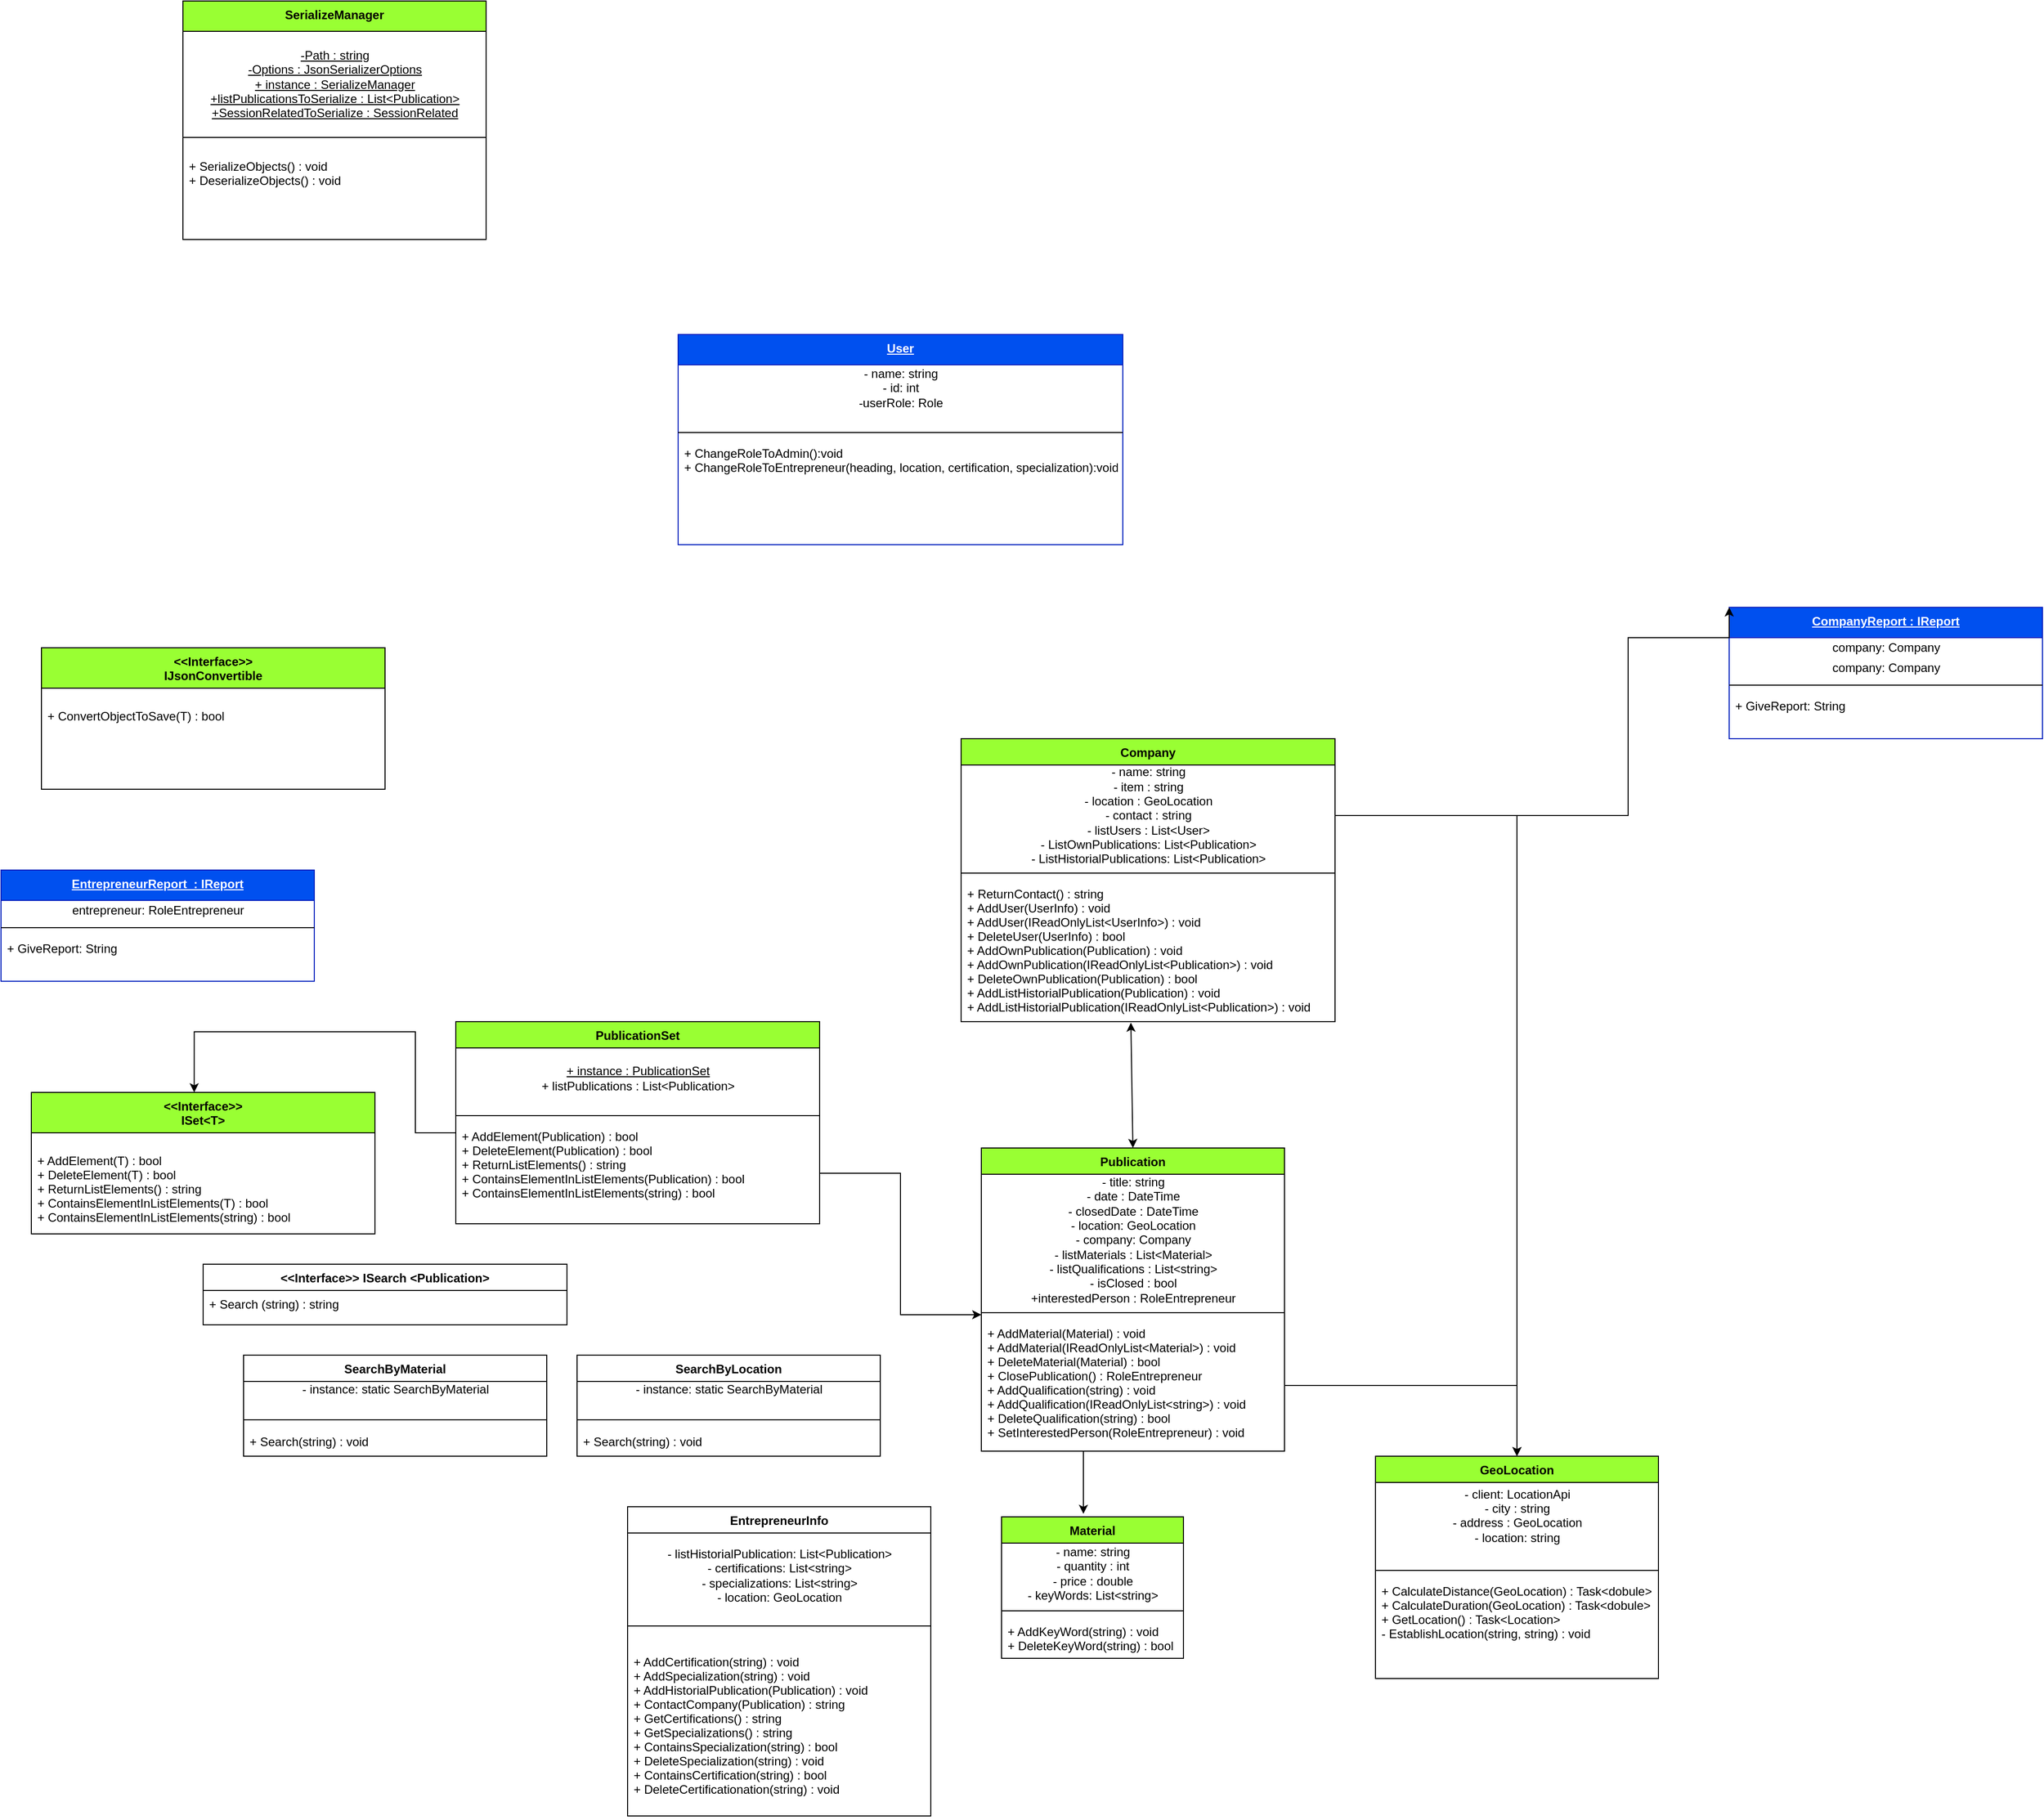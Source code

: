 <mxfile>
    <diagram id="8N9IxCA1fJN8erkE_-Jc" name="Página-1">
        <mxGraphModel dx="1979" dy="1709" grid="1" gridSize="10" guides="1" tooltips="1" connect="1" arrows="1" fold="1" page="1" pageScale="1" pageWidth="827" pageHeight="1169" math="0" shadow="0">
            <root>
                <mxCell id="0"/>
                <mxCell id="1" parent="0"/>
                <mxCell id="2" value="Company" style="swimlane;fontStyle=1;align=center;verticalAlign=top;childLayout=stackLayout;horizontal=1;startSize=26;horizontalStack=0;resizeParent=1;resizeParentMax=0;resizeLast=0;collapsible=1;marginBottom=0;fillColor=#99FF33;" parent="1" vertex="1">
                    <mxGeometry x="130" y="180" width="370" height="280" as="geometry"/>
                </mxCell>
                <mxCell id="3" value="&lt;div&gt;&lt;span&gt;- name: string&lt;/span&gt;&lt;br&gt;&lt;/div&gt;&lt;div&gt;- item : string&lt;/div&gt;&lt;div&gt;- location : GeoLocation&lt;/div&gt;&lt;div&gt;- contact : string&lt;/div&gt;&lt;div&gt;- listUsers : List&amp;lt;User&amp;gt;&lt;br&gt;&lt;/div&gt;&lt;div&gt;- ListOwnPublications: List&amp;lt;Publication&amp;gt;&lt;br&gt;&lt;/div&gt;&lt;div&gt;- ListHistorialPublications: List&amp;lt;Publication&amp;gt;&lt;br&gt;&lt;/div&gt;" style="text;html=1;align=center;verticalAlign=middle;resizable=0;points=[];autosize=1;strokeColor=none;fillColor=none;" parent="2" vertex="1">
                    <mxGeometry y="26" width="370" height="100" as="geometry"/>
                </mxCell>
                <mxCell id="4" value="" style="line;strokeWidth=1;fillColor=none;align=left;verticalAlign=middle;spacingTop=-1;spacingLeft=3;spacingRight=3;rotatable=0;labelPosition=right;points=[];portConstraint=eastwest;" parent="2" vertex="1">
                    <mxGeometry y="126" width="370" height="14" as="geometry"/>
                </mxCell>
                <mxCell id="5" value="+ ReturnContact() : string&#10;+ AddUser(UserInfo) : void&#10;+ AddUser(IReadOnlyList&lt;UserInfo&gt;) : void&#10;+ DeleteUser(UserInfo) : bool&#10;+ AddOwnPublication(Publication) : void&#10;+ AddOwnPublication(IReadOnlyList&lt;Publication&gt;) : void&#10;+ DeleteOwnPublication(Publication) : bool&#10;+ AddListHistorialPublication(Publication) : void&#10;+ AddListHistorialPublication(IReadOnlyList&lt;Publication&gt;) : void&#10;" style="text;strokeColor=none;fillColor=none;align=left;verticalAlign=top;spacingLeft=4;spacingRight=4;overflow=hidden;rotatable=0;points=[[0,0.5],[1,0.5]];portConstraint=eastwest;" parent="2" vertex="1">
                    <mxGeometry y="140" width="370" height="140" as="geometry"/>
                </mxCell>
                <mxCell id="6" value="Material" style="swimlane;fontStyle=1;align=center;verticalAlign=top;childLayout=stackLayout;horizontal=1;startSize=26;horizontalStack=0;resizeParent=1;resizeParentMax=0;resizeLast=0;collapsible=1;marginBottom=0;fillColor=#99FF33;" parent="1" vertex="1">
                    <mxGeometry x="170" y="950" width="180" height="140" as="geometry"/>
                </mxCell>
                <mxCell id="7" value="&lt;div&gt;&lt;span&gt;- name: string&lt;/span&gt;&lt;br&gt;&lt;/div&gt;&lt;div&gt;- quantity : int&lt;/div&gt;&lt;div&gt;- price : double&lt;/div&gt;&lt;div&gt;- keyWords: List&amp;lt;string&amp;gt;&lt;br&gt;&lt;/div&gt;" style="text;html=1;align=center;verticalAlign=middle;resizable=0;points=[];autosize=1;strokeColor=none;fillColor=none;" parent="6" vertex="1">
                    <mxGeometry y="26" width="180" height="60" as="geometry"/>
                </mxCell>
                <mxCell id="8" value="" style="line;strokeWidth=1;fillColor=none;align=left;verticalAlign=middle;spacingTop=-1;spacingLeft=3;spacingRight=3;rotatable=0;labelPosition=right;points=[];portConstraint=eastwest;" parent="6" vertex="1">
                    <mxGeometry y="86" width="180" height="14" as="geometry"/>
                </mxCell>
                <mxCell id="9" value="+ AddKeyWord(string) : void&#10;+ DeleteKeyWord(string) : bool" style="text;strokeColor=none;fillColor=none;align=left;verticalAlign=top;spacingLeft=4;spacingRight=4;overflow=hidden;rotatable=0;points=[[0,0.5],[1,0.5]];portConstraint=eastwest;" parent="6" vertex="1">
                    <mxGeometry y="100" width="180" height="40" as="geometry"/>
                </mxCell>
                <mxCell id="10" value="Publication" style="swimlane;fontStyle=1;align=center;verticalAlign=top;childLayout=stackLayout;horizontal=1;startSize=26;horizontalStack=0;resizeParent=1;resizeParentMax=0;resizeLast=0;collapsible=1;marginBottom=0;fillColor=#99FF33;" parent="1" vertex="1">
                    <mxGeometry x="150" y="585" width="300" height="300" as="geometry"/>
                </mxCell>
                <mxCell id="11" value="&lt;div&gt;&lt;span&gt;- title: string&lt;/span&gt;&lt;br&gt;&lt;/div&gt;&lt;div&gt;- date : DateTime&lt;/div&gt;&lt;div&gt;- closedDate : DateTime&lt;/div&gt;&lt;div&gt;&lt;span&gt;- location: GeoLocation&lt;/span&gt;&lt;/div&gt;&lt;div&gt;- company: Company&lt;br&gt;&lt;/div&gt;&lt;div&gt;- listMaterials : List&amp;lt;Material&amp;gt;&lt;br&gt;&lt;/div&gt;&lt;div&gt;- listQualifications : List&amp;lt;string&amp;gt;&lt;br&gt;&lt;/div&gt;&lt;div&gt;- isClosed : bool&lt;/div&gt;&lt;div&gt;+interestedPerson : RoleEntrepreneur&lt;/div&gt;" style="text;html=1;align=center;verticalAlign=middle;resizable=0;points=[];autosize=1;strokeColor=none;fillColor=none;" parent="10" vertex="1">
                    <mxGeometry y="26" width="300" height="130" as="geometry"/>
                </mxCell>
                <mxCell id="12" value="" style="line;strokeWidth=1;fillColor=none;align=left;verticalAlign=middle;spacingTop=-1;spacingLeft=3;spacingRight=3;rotatable=0;labelPosition=right;points=[];portConstraint=eastwest;" parent="10" vertex="1">
                    <mxGeometry y="156" width="300" height="14" as="geometry"/>
                </mxCell>
                <mxCell id="13" value="+ AddMaterial(Material) : void&#10;+ AddMaterial(IReadOnlyList&lt;Material&gt;) : void&#10;+ DeleteMaterial(Material) : bool&#10;+ ClosePublication() : RoleEntrepreneur&#10;+ AddQualification(string) : void&#10;+ AddQualification(IReadOnlyList&lt;string&gt;) : void&#10;+ DeleteQualification(string) : bool&#10;+ SetInterestedPerson(RoleEntrepreneur) : void&#10;" style="text;strokeColor=none;fillColor=none;align=left;verticalAlign=top;spacingLeft=4;spacingRight=4;overflow=hidden;rotatable=0;points=[[0,0.5],[1,0.5]];portConstraint=eastwest;" parent="10" vertex="1">
                    <mxGeometry y="170" width="300" height="130" as="geometry"/>
                </mxCell>
                <mxCell id="14" value="GeoLocation" style="swimlane;fontStyle=1;align=center;verticalAlign=top;childLayout=stackLayout;horizontal=1;startSize=26;horizontalStack=0;resizeParent=1;resizeParentMax=0;resizeLast=0;collapsible=1;marginBottom=0;fillColor=#99FF33;" parent="1" vertex="1">
                    <mxGeometry x="540" y="890" width="280" height="220" as="geometry"/>
                </mxCell>
                <mxCell id="15" value="&lt;div&gt;&lt;span&gt;- client: LocationApi&lt;/span&gt;&lt;br&gt;&lt;/div&gt;&lt;div&gt;- city : string&lt;/div&gt;&lt;div&gt;- address : GeoLocation&lt;/div&gt;&lt;div&gt;- location: string&lt;/div&gt;&lt;div&gt;&lt;br&gt;&lt;/div&gt;" style="text;html=1;align=center;verticalAlign=middle;resizable=0;points=[];autosize=1;strokeColor=none;fillColor=none;" parent="14" vertex="1">
                    <mxGeometry y="26" width="280" height="80" as="geometry"/>
                </mxCell>
                <mxCell id="16" value="" style="line;strokeWidth=1;fillColor=none;align=left;verticalAlign=middle;spacingTop=-1;spacingLeft=3;spacingRight=3;rotatable=0;labelPosition=right;points=[];portConstraint=eastwest;" parent="14" vertex="1">
                    <mxGeometry y="106" width="280" height="14" as="geometry"/>
                </mxCell>
                <mxCell id="17" value="+ CalculateDistance(GeoLocation) : Task&lt;dobule&gt;&#10;+ CalculateDuration(GeoLocation) : Task&lt;dobule&gt;&#10;+ GetLocation() : Task&lt;Location&gt;&#10;- EstablishLocation(string, string) : void&#10;" style="text;strokeColor=none;fillColor=none;align=left;verticalAlign=top;spacingLeft=4;spacingRight=4;overflow=hidden;rotatable=0;points=[[0,0.5],[1,0.5]];portConstraint=eastwest;" parent="14" vertex="1">
                    <mxGeometry y="120" width="280" height="100" as="geometry"/>
                </mxCell>
                <mxCell id="23" style="edgeStyle=orthogonalEdgeStyle;rounded=0;orthogonalLoop=1;jettySize=auto;html=1;entryX=0.5;entryY=0;entryDx=0;entryDy=0;" parent="1" source="3" target="14" edge="1">
                    <mxGeometry relative="1" as="geometry"/>
                </mxCell>
                <mxCell id="26" style="edgeStyle=orthogonalEdgeStyle;rounded=0;orthogonalLoop=1;jettySize=auto;html=1;entryX=0.5;entryY=0;entryDx=0;entryDy=0;" parent="1" source="13" target="14" edge="1">
                    <mxGeometry relative="1" as="geometry"/>
                </mxCell>
                <mxCell id="34" value="PublicationSet" style="swimlane;fontStyle=1;align=center;verticalAlign=top;childLayout=stackLayout;horizontal=1;startSize=26;horizontalStack=0;resizeParent=1;resizeParentMax=0;resizeLast=0;collapsible=1;marginBottom=0;fillColor=#99FF33;" parent="1" vertex="1">
                    <mxGeometry x="-370" y="460" width="360" height="200" as="geometry"/>
                </mxCell>
                <mxCell id="35" value="&lt;div&gt;&lt;span&gt;&lt;br&gt;&lt;/span&gt;&lt;/div&gt;&lt;div&gt;&lt;span&gt;&lt;u&gt;+ instance : PublicationSet&lt;/u&gt;&lt;/span&gt;&lt;/div&gt;&lt;div&gt;&lt;span&gt;+ listPublications : List&amp;lt;Publication&amp;gt;&lt;/span&gt;&lt;/div&gt;&lt;div&gt;&lt;br&gt;&lt;/div&gt;" style="text;html=1;align=center;verticalAlign=middle;resizable=0;points=[];autosize=1;strokeColor=none;fillColor=none;" parent="34" vertex="1">
                    <mxGeometry y="26" width="360" height="60" as="geometry"/>
                </mxCell>
                <mxCell id="36" value="" style="line;strokeWidth=1;fillColor=none;align=left;verticalAlign=middle;spacingTop=-1;spacingLeft=3;spacingRight=3;rotatable=0;labelPosition=right;points=[];portConstraint=eastwest;" parent="34" vertex="1">
                    <mxGeometry y="86" width="360" height="14" as="geometry"/>
                </mxCell>
                <mxCell id="37" value="+ AddElement(Publication) : bool&#10;+ DeleteElement(Publication) : bool&#10;+ ReturnListElements() : string&#10;+ ContainsElementInListElements(Publication) : bool&#10;+ ContainsElementInListElements(string) : bool&#10;" style="text;strokeColor=none;fillColor=none;align=left;verticalAlign=top;spacingLeft=4;spacingRight=4;overflow=hidden;rotatable=0;points=[[0,0.5],[1,0.5]];portConstraint=eastwest;" parent="34" vertex="1">
                    <mxGeometry y="100" width="360" height="100" as="geometry"/>
                </mxCell>
                <mxCell id="40" style="edgeStyle=orthogonalEdgeStyle;rounded=0;orthogonalLoop=1;jettySize=auto;html=1;entryX=0;entryY=0.643;entryDx=0;entryDy=0;entryPerimeter=0;" parent="1" source="37" target="12" edge="1">
                    <mxGeometry relative="1" as="geometry"/>
                </mxCell>
                <mxCell id="44" style="edgeStyle=orthogonalEdgeStyle;rounded=0;orthogonalLoop=1;jettySize=auto;html=1;entryX=0.45;entryY=-0.021;entryDx=0;entryDy=0;entryPerimeter=0;" parent="1" source="13" target="6" edge="1">
                    <mxGeometry relative="1" as="geometry">
                        <Array as="points">
                            <mxPoint x="251" y="900"/>
                            <mxPoint x="251" y="900"/>
                        </Array>
                    </mxGeometry>
                </mxCell>
                <mxCell id="45" value="" style="endArrow=classic;startArrow=classic;html=1;exitX=0.5;exitY=0;exitDx=0;exitDy=0;entryX=0.454;entryY=1.007;entryDx=0;entryDy=0;entryPerimeter=0;" parent="1" source="10" target="5" edge="1">
                    <mxGeometry width="50" height="50" relative="1" as="geometry">
                        <mxPoint x="350" y="450" as="sourcePoint"/>
                        <mxPoint x="400" y="400" as="targetPoint"/>
                    </mxGeometry>
                </mxCell>
                <mxCell id="52" value="User" style="swimlane;fontStyle=5;align=center;verticalAlign=top;childLayout=stackLayout;horizontal=1;startSize=30;horizontalStack=0;resizeParent=1;resizeParentMax=0;resizeLast=0;collapsible=1;marginBottom=0;fillColor=#0050ef;whiteSpace=wrap;strokeColor=#001DBC;fontColor=#ffffff;" parent="1" vertex="1">
                    <mxGeometry x="-150" y="-220" width="440" height="208" as="geometry"/>
                </mxCell>
                <mxCell id="53" value="&lt;div&gt;&lt;div&gt;- name: string&lt;br&gt;&lt;/div&gt;&lt;div&gt;- id: int&lt;/div&gt;&lt;div&gt;-userRole: Role&lt;/div&gt;&lt;div&gt;&lt;br&gt;&lt;/div&gt;&lt;/div&gt;" style="text;html=1;align=center;verticalAlign=middle;resizable=0;points=[];autosize=1;strokeColor=none;fillColor=none;" parent="52" vertex="1">
                    <mxGeometry y="30" width="440" height="60" as="geometry"/>
                </mxCell>
                <mxCell id="54" value="" style="line;strokeWidth=1;fillColor=none;align=left;verticalAlign=middle;spacingTop=-1;spacingLeft=3;spacingRight=3;rotatable=0;labelPosition=right;points=[];portConstraint=eastwest;" parent="52" vertex="1">
                    <mxGeometry y="90" width="440" height="14" as="geometry"/>
                </mxCell>
                <mxCell id="55" value="+ ChangeRoleToAdmin():void &#10;+ ChangeRoleToEntrepreneur(heading, location, certification, specialization):void &#10;&#10;" style="text;strokeColor=none;fillColor=none;align=left;verticalAlign=top;spacingLeft=4;spacingRight=4;overflow=hidden;rotatable=0;points=[[0,0.5],[1,0.5]];portConstraint=eastwest;" parent="52" vertex="1">
                    <mxGeometry y="104" width="440" height="104" as="geometry"/>
                </mxCell>
                <mxCell id="56" value="EntrepreneurReport  : IReport" style="swimlane;fontStyle=5;align=center;verticalAlign=top;childLayout=stackLayout;horizontal=1;startSize=30;horizontalStack=0;resizeParent=1;resizeParentMax=0;resizeLast=0;collapsible=1;marginBottom=0;fillColor=#0050ef;whiteSpace=wrap;strokeColor=#001DBC;fontColor=#ffffff;" parent="1" vertex="1">
                    <mxGeometry x="-820" y="310" width="310" height="110" as="geometry"/>
                </mxCell>
                <mxCell id="57" value="entrepreneur: RoleEntrepreneur" style="text;html=1;align=center;verticalAlign=middle;resizable=0;points=[];autosize=1;strokeColor=none;fillColor=none;" parent="56" vertex="1">
                    <mxGeometry y="30" width="310" height="20" as="geometry"/>
                </mxCell>
                <mxCell id="58" value="" style="line;strokeWidth=1;fillColor=none;align=left;verticalAlign=middle;spacingTop=-1;spacingLeft=3;spacingRight=3;rotatable=0;labelPosition=right;points=[];portConstraint=eastwest;" parent="56" vertex="1">
                    <mxGeometry y="50" width="310" height="14" as="geometry"/>
                </mxCell>
                <mxCell id="59" value="+ GiveReport: String" style="text;strokeColor=none;fillColor=none;align=left;verticalAlign=top;spacingLeft=4;spacingRight=4;overflow=hidden;rotatable=0;points=[[0,0.5],[1,0.5]];portConstraint=eastwest;" parent="56" vertex="1">
                    <mxGeometry y="64" width="310" height="46" as="geometry"/>
                </mxCell>
                <mxCell id="60" value="CompanyReport : IReport" style="swimlane;fontStyle=5;align=center;verticalAlign=top;childLayout=stackLayout;horizontal=1;startSize=30;horizontalStack=0;resizeParent=1;resizeParentMax=0;resizeLast=0;collapsible=1;marginBottom=0;fillColor=#0050ef;whiteSpace=wrap;strokeColor=#001DBC;fontColor=#ffffff;" parent="1" vertex="1">
                    <mxGeometry x="890" y="50" width="310" height="130" as="geometry"/>
                </mxCell>
                <mxCell id="66" value="company: Company" style="text;html=1;align=center;verticalAlign=middle;resizable=0;points=[];autosize=1;strokeColor=none;fillColor=none;" parent="60" vertex="1">
                    <mxGeometry y="30" width="310" height="20" as="geometry"/>
                </mxCell>
                <mxCell id="61" value="company: Company" style="text;html=1;align=center;verticalAlign=middle;resizable=0;points=[];autosize=1;strokeColor=none;fillColor=none;" parent="60" vertex="1">
                    <mxGeometry y="50" width="310" height="20" as="geometry"/>
                </mxCell>
                <mxCell id="62" value="" style="line;strokeWidth=1;fillColor=none;align=left;verticalAlign=middle;spacingTop=-1;spacingLeft=3;spacingRight=3;rotatable=0;labelPosition=right;points=[];portConstraint=eastwest;" parent="60" vertex="1">
                    <mxGeometry y="70" width="310" height="14" as="geometry"/>
                </mxCell>
                <mxCell id="63" value="+ GiveReport: String" style="text;strokeColor=none;fillColor=none;align=left;verticalAlign=top;spacingLeft=4;spacingRight=4;overflow=hidden;rotatable=0;points=[[0,0.5],[1,0.5]];portConstraint=eastwest;" parent="60" vertex="1">
                    <mxGeometry y="84" width="310" height="46" as="geometry"/>
                </mxCell>
                <mxCell id="65" style="edgeStyle=orthogonalEdgeStyle;rounded=0;orthogonalLoop=1;jettySize=auto;html=1;entryX=0;entryY=0;entryDx=0;entryDy=0;" parent="1" source="3" target="60" edge="1">
                    <mxGeometry relative="1" as="geometry">
                        <mxPoint x="830.0" y="80" as="targetPoint"/>
                        <Array as="points">
                            <mxPoint x="790" y="256"/>
                            <mxPoint x="790" y="80"/>
                            <mxPoint x="890" y="80"/>
                        </Array>
                    </mxGeometry>
                </mxCell>
                <mxCell id="67" value="&lt;&lt;Interface&gt;&gt;&#10;ISet&lt;T&gt;&#10;" style="swimlane;fontStyle=1;align=center;verticalAlign=top;childLayout=stackLayout;horizontal=1;startSize=40;horizontalStack=0;resizeParent=1;resizeParentMax=0;resizeLast=0;collapsible=1;marginBottom=0;fillColor=#99FF33;whiteSpace=wrap;" parent="1" vertex="1">
                    <mxGeometry x="-790" y="530" width="340" height="140" as="geometry"/>
                </mxCell>
                <mxCell id="70" value="&#10;+ AddElement(T) : bool&#10;+ DeleteElement(T) : bool&#10;+ ReturnListElements() : string&#10;+ ContainsElementInListElements(T) : bool&#10;+ ContainsElementInListElements(string) : bool&#10;" style="text;strokeColor=none;fillColor=none;align=left;verticalAlign=top;spacingLeft=4;spacingRight=4;overflow=hidden;rotatable=0;points=[[0,0.5],[1,0.5]];portConstraint=eastwest;" parent="67" vertex="1">
                    <mxGeometry y="40" width="340" height="100" as="geometry"/>
                </mxCell>
                <mxCell id="72" style="edgeStyle=orthogonalEdgeStyle;rounded=0;orthogonalLoop=1;jettySize=auto;html=1;entryX=0.474;entryY=0;entryDx=0;entryDy=0;entryPerimeter=0;" parent="1" source="37" target="67" edge="1">
                    <mxGeometry relative="1" as="geometry">
                        <Array as="points">
                            <mxPoint x="-410" y="570"/>
                            <mxPoint x="-410" y="470"/>
                            <mxPoint x="-629" y="470"/>
                        </Array>
                    </mxGeometry>
                </mxCell>
                <mxCell id="79" value="&lt;&lt;Interface&gt;&gt;&#10;IJsonConvertible&#10;" style="swimlane;fontStyle=1;align=center;verticalAlign=top;childLayout=stackLayout;horizontal=1;startSize=40;horizontalStack=0;resizeParent=1;resizeParentMax=0;resizeLast=0;collapsible=1;marginBottom=0;fillColor=#99FF33;whiteSpace=wrap;" parent="1" vertex="1">
                    <mxGeometry x="-780" y="90" width="340" height="140" as="geometry"/>
                </mxCell>
                <mxCell id="80" value="&#10;+ ConvertObjectToSave(T) : bool" style="text;strokeColor=none;fillColor=none;align=left;verticalAlign=top;spacingLeft=4;spacingRight=4;overflow=hidden;rotatable=0;points=[[0,0.5],[1,0.5]];portConstraint=eastwest;" parent="79" vertex="1">
                    <mxGeometry y="40" width="340" height="100" as="geometry"/>
                </mxCell>
                <mxCell id="81" value="SerializeManager" style="swimlane;fontStyle=1;align=center;verticalAlign=top;childLayout=stackLayout;horizontal=1;startSize=30;horizontalStack=0;resizeParent=1;resizeParentMax=0;resizeLast=0;collapsible=1;marginBottom=0;fillColor=#99FF33;whiteSpace=wrap;" parent="1" vertex="1">
                    <mxGeometry x="-640" y="-550" width="300" height="236" as="geometry"/>
                </mxCell>
                <mxCell id="82" value="&lt;div&gt;&lt;u&gt;&lt;br&gt;&lt;/u&gt;&lt;/div&gt;&lt;div&gt;&lt;div&gt;&lt;u&gt;-Path : string&lt;/u&gt;&lt;/div&gt;&lt;div&gt;&lt;u&gt;-Options : JsonSerializerOptions&lt;/u&gt;&lt;/div&gt;&lt;/div&gt;&lt;div&gt;&lt;u&gt;+ instance : SerializeManager&lt;/u&gt;&lt;/div&gt;&lt;div&gt;&lt;u&gt;+listPublicationsToSerialize : List&amp;lt;Publication&amp;gt;&lt;/u&gt;&lt;/div&gt;&lt;div&gt;&lt;u&gt;+SessionRelatedToSerialize : SessionRelated&lt;/u&gt;&lt;/div&gt;" style="text;html=1;align=center;verticalAlign=middle;resizable=0;points=[];autosize=1;strokeColor=none;fillColor=none;" parent="81" vertex="1">
                    <mxGeometry y="30" width="300" height="90" as="geometry"/>
                </mxCell>
                <mxCell id="83" value="" style="line;strokeWidth=1;fillColor=none;align=left;verticalAlign=middle;spacingTop=-1;spacingLeft=3;spacingRight=3;rotatable=0;labelPosition=right;points=[];portConstraint=eastwest;" parent="81" vertex="1">
                    <mxGeometry y="120" width="300" height="30" as="geometry"/>
                </mxCell>
                <mxCell id="84" value="+ SerializeObjects() : void&#10;+ DeserializeObjects() : void" style="text;strokeColor=none;fillColor=none;align=left;verticalAlign=top;spacingLeft=4;spacingRight=4;overflow=hidden;rotatable=0;points=[[0,0.5],[1,0.5]];portConstraint=eastwest;" parent="81" vertex="1">
                    <mxGeometry y="150" width="300" height="86" as="geometry"/>
                </mxCell>
                <mxCell id="85" value="&lt;&lt;Interface&gt;&gt; ISearch &lt;Publication&gt;" style="swimlane;fontStyle=1;align=center;verticalAlign=top;childLayout=stackLayout;horizontal=1;startSize=26;horizontalStack=0;resizeParent=1;resizeParentMax=0;resizeLast=0;collapsible=1;marginBottom=0;fillColor=none;" vertex="1" parent="1">
                    <mxGeometry x="-620" y="700" width="360" height="60" as="geometry"/>
                </mxCell>
                <mxCell id="88" value="+ Search (string) : string&#10;" style="text;strokeColor=none;fillColor=none;align=left;verticalAlign=top;spacingLeft=4;spacingRight=4;overflow=hidden;rotatable=0;points=[[0,0.5],[1,0.5]];portConstraint=eastwest;" vertex="1" parent="85">
                    <mxGeometry y="26" width="360" height="34" as="geometry"/>
                </mxCell>
                <mxCell id="93" value="SearchByMaterial" style="swimlane;fontStyle=1;align=center;verticalAlign=top;childLayout=stackLayout;horizontal=1;startSize=26;horizontalStack=0;resizeParent=1;resizeParentMax=0;resizeLast=0;collapsible=1;marginBottom=0;fillColor=none;" vertex="1" parent="1">
                    <mxGeometry x="-580" y="790" width="300" height="100" as="geometry"/>
                </mxCell>
                <mxCell id="94" value="&lt;div&gt;&lt;span&gt;- instance: static SearchByMaterial&lt;/span&gt;&lt;br&gt;&lt;/div&gt;&lt;div&gt;&lt;br&gt;&lt;/div&gt;" style="text;html=1;align=center;verticalAlign=middle;resizable=0;points=[];autosize=1;strokeColor=none;fillColor=none;" vertex="1" parent="93">
                    <mxGeometry y="26" width="300" height="30" as="geometry"/>
                </mxCell>
                <mxCell id="95" value="" style="line;strokeWidth=1;fillColor=none;align=left;verticalAlign=middle;spacingTop=-1;spacingLeft=3;spacingRight=3;rotatable=0;labelPosition=right;points=[];portConstraint=eastwest;" vertex="1" parent="93">
                    <mxGeometry y="56" width="300" height="16" as="geometry"/>
                </mxCell>
                <mxCell id="96" value="+ Search(string) : void&#10;" style="text;strokeColor=none;fillColor=none;align=left;verticalAlign=top;spacingLeft=4;spacingRight=4;overflow=hidden;rotatable=0;points=[[0,0.5],[1,0.5]];portConstraint=eastwest;" vertex="1" parent="93">
                    <mxGeometry y="72" width="300" height="28" as="geometry"/>
                </mxCell>
                <mxCell id="97" value="SearchByLocation" style="swimlane;fontStyle=1;align=center;verticalAlign=top;childLayout=stackLayout;horizontal=1;startSize=26;horizontalStack=0;resizeParent=1;resizeParentMax=0;resizeLast=0;collapsible=1;marginBottom=0;fillColor=none;" vertex="1" parent="1">
                    <mxGeometry x="-250" y="790" width="300" height="100" as="geometry"/>
                </mxCell>
                <mxCell id="98" value="&lt;div&gt;&lt;span&gt;- instance: static SearchByMaterial&lt;/span&gt;&lt;br&gt;&lt;/div&gt;&lt;div&gt;&lt;br&gt;&lt;/div&gt;" style="text;html=1;align=center;verticalAlign=middle;resizable=0;points=[];autosize=1;strokeColor=none;fillColor=none;" vertex="1" parent="97">
                    <mxGeometry y="26" width="300" height="30" as="geometry"/>
                </mxCell>
                <mxCell id="99" value="" style="line;strokeWidth=1;fillColor=none;align=left;verticalAlign=middle;spacingTop=-1;spacingLeft=3;spacingRight=3;rotatable=0;labelPosition=right;points=[];portConstraint=eastwest;" vertex="1" parent="97">
                    <mxGeometry y="56" width="300" height="16" as="geometry"/>
                </mxCell>
                <mxCell id="100" value="+ Search(string) : void&#10;" style="text;strokeColor=none;fillColor=none;align=left;verticalAlign=top;spacingLeft=4;spacingRight=4;overflow=hidden;rotatable=0;points=[[0,0.5],[1,0.5]];portConstraint=eastwest;" vertex="1" parent="97">
                    <mxGeometry y="72" width="300" height="28" as="geometry"/>
                </mxCell>
                <mxCell id="103" value="EntrepreneurInfo" style="swimlane;fontStyle=1;align=center;verticalAlign=top;childLayout=stackLayout;horizontal=1;startSize=26;horizontalStack=0;resizeParent=1;resizeParentMax=0;resizeLast=0;collapsible=1;marginBottom=0;fillColor=none;" vertex="1" parent="1">
                    <mxGeometry x="-200" y="940" width="300" height="306" as="geometry"/>
                </mxCell>
                <mxCell id="104" value="&lt;div&gt;&lt;span&gt;&lt;br&gt;&lt;/span&gt;&lt;/div&gt;&lt;div&gt;&lt;span&gt;- listHistorialPublication: List&amp;lt;Publication&amp;gt;&lt;/span&gt;&lt;br&gt;&lt;/div&gt;&lt;div&gt;- certifications: List&amp;lt;string&amp;gt;&lt;/div&gt;&lt;div&gt;- specializations: List&amp;lt;string&amp;gt;&lt;/div&gt;&lt;div&gt;&lt;span&gt;- location: GeoLocation&lt;/span&gt;&lt;/div&gt;" style="text;html=1;align=center;verticalAlign=middle;resizable=0;points=[];autosize=1;strokeColor=none;fillColor=none;" vertex="1" parent="103">
                    <mxGeometry y="26" width="300" height="70" as="geometry"/>
                </mxCell>
                <mxCell id="105" value="" style="line;strokeWidth=1;fillColor=none;align=left;verticalAlign=middle;spacingTop=-1;spacingLeft=3;spacingRight=3;rotatable=0;labelPosition=right;points=[];portConstraint=eastwest;" vertex="1" parent="103">
                    <mxGeometry y="96" width="300" height="44" as="geometry"/>
                </mxCell>
                <mxCell id="106" value="+ AddCertification(string) : void&#10;+ AddSpecialization(string) : void&#10;+ AddHistorialPublication(Publication) : void&#10;+ ContactCompany(Publication) : string&#10;+ GetCertifications() : string&#10;+ GetSpecializations() : string&#10;+ ContainsSpecialization(string) : bool&#10;+ DeleteSpecialization(string) : void&#10;+ ContainsCertification(string) : bool&#10;+ DeleteCertificationation(string) : void" style="text;strokeColor=none;fillColor=none;align=left;verticalAlign=top;spacingLeft=4;spacingRight=4;overflow=hidden;rotatable=0;points=[[0,0.5],[1,0.5]];portConstraint=eastwest;" vertex="1" parent="103">
                    <mxGeometry y="140" width="300" height="166" as="geometry"/>
                </mxCell>
            </root>
        </mxGraphModel>
    </diagram>
</mxfile>